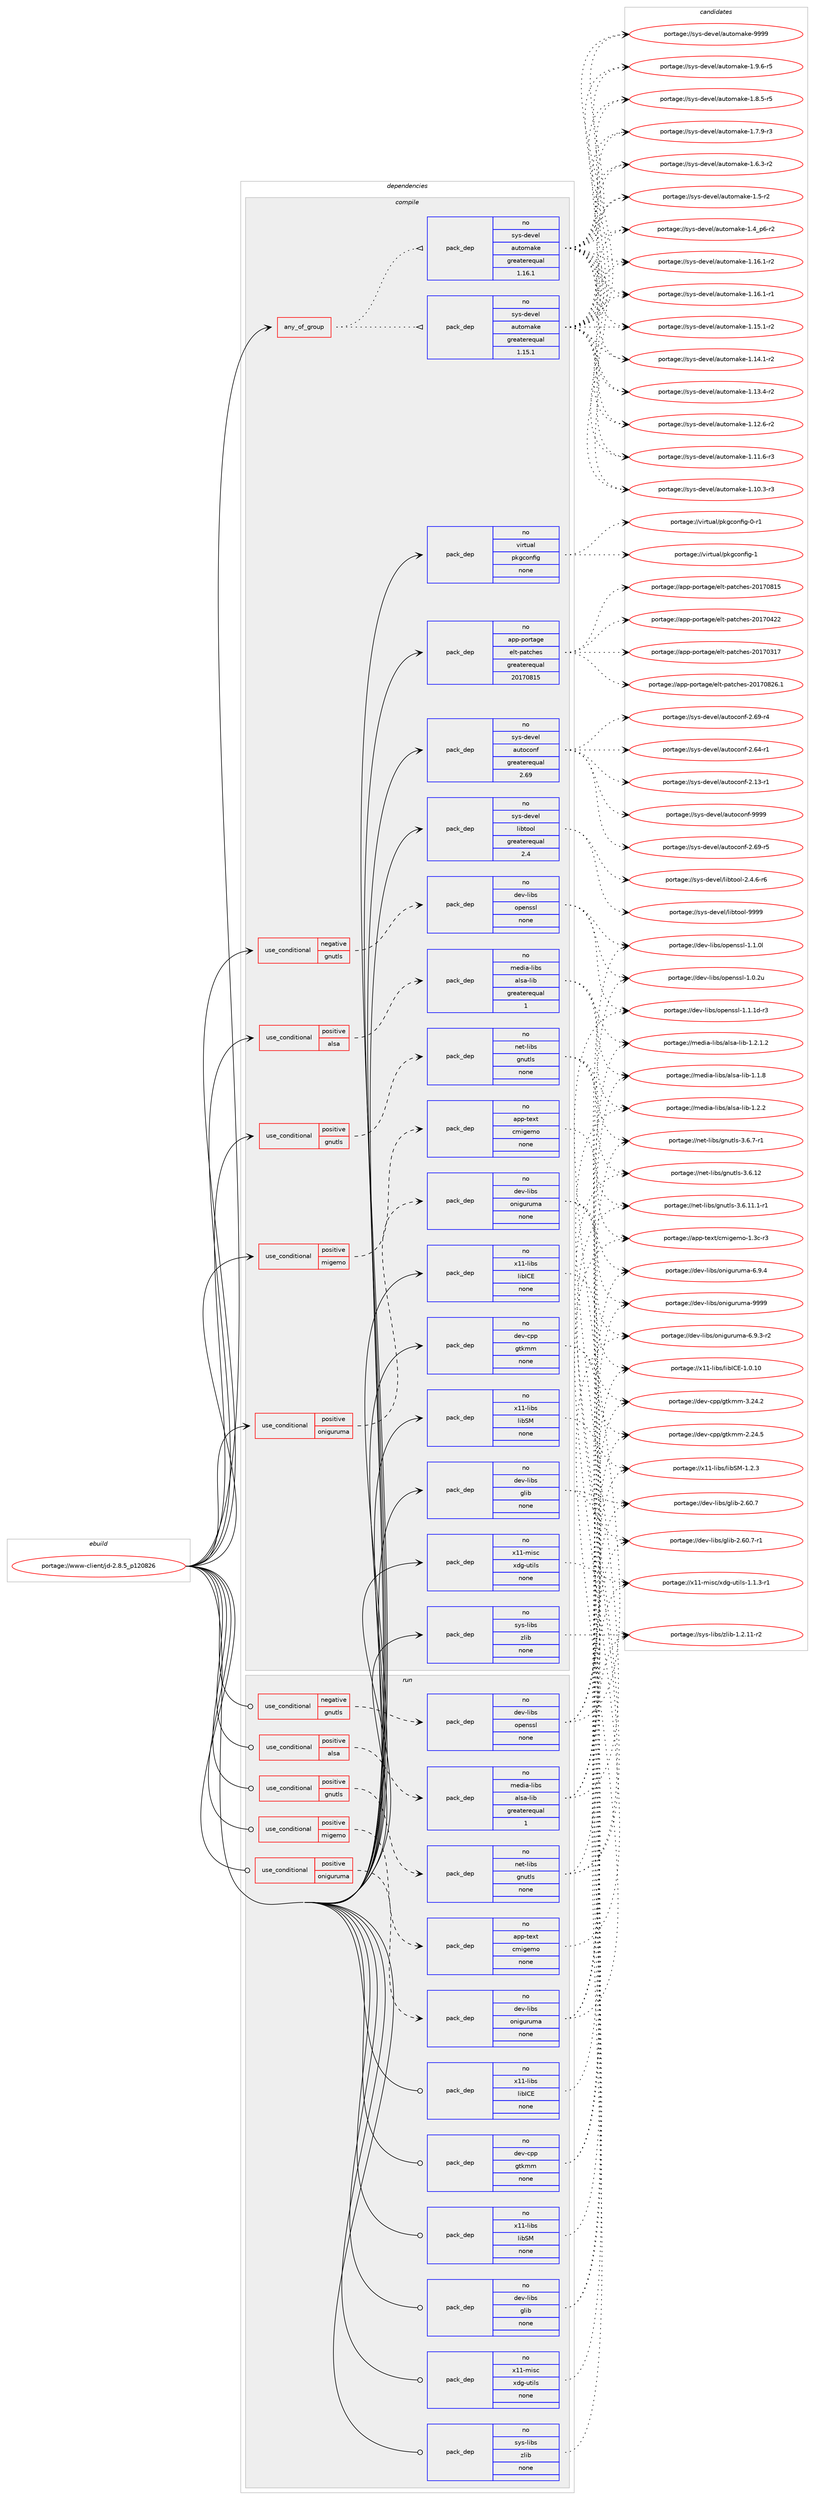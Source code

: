 digraph prolog {

# *************
# Graph options
# *************

newrank=true;
concentrate=true;
compound=true;
graph [rankdir=LR,fontname=Helvetica,fontsize=10,ranksep=1.5];#, ranksep=2.5, nodesep=0.2];
edge  [arrowhead=vee];
node  [fontname=Helvetica,fontsize=10];

# **********
# The ebuild
# **********

subgraph cluster_leftcol {
color=gray;
rank=same;
label=<<i>ebuild</i>>;
id [label="portage://www-client/jd-2.8.5_p120826", color=red, width=4, href="../www-client/jd-2.8.5_p120826.svg"];
}

# ****************
# The dependencies
# ****************

subgraph cluster_midcol {
color=gray;
label=<<i>dependencies</i>>;
subgraph cluster_compile {
fillcolor="#eeeeee";
style=filled;
label=<<i>compile</i>>;
subgraph any488 {
dependency27422 [label=<<TABLE BORDER="0" CELLBORDER="1" CELLSPACING="0" CELLPADDING="4"><TR><TD CELLPADDING="10">any_of_group</TD></TR></TABLE>>, shape=none, color=red];subgraph pack22220 {
dependency27423 [label=<<TABLE BORDER="0" CELLBORDER="1" CELLSPACING="0" CELLPADDING="4" WIDTH="220"><TR><TD ROWSPAN="6" CELLPADDING="30">pack_dep</TD></TR><TR><TD WIDTH="110">no</TD></TR><TR><TD>sys-devel</TD></TR><TR><TD>automake</TD></TR><TR><TD>greaterequal</TD></TR><TR><TD>1.16.1</TD></TR></TABLE>>, shape=none, color=blue];
}
dependency27422:e -> dependency27423:w [weight=20,style="dotted",arrowhead="oinv"];
subgraph pack22221 {
dependency27424 [label=<<TABLE BORDER="0" CELLBORDER="1" CELLSPACING="0" CELLPADDING="4" WIDTH="220"><TR><TD ROWSPAN="6" CELLPADDING="30">pack_dep</TD></TR><TR><TD WIDTH="110">no</TD></TR><TR><TD>sys-devel</TD></TR><TR><TD>automake</TD></TR><TR><TD>greaterequal</TD></TR><TR><TD>1.15.1</TD></TR></TABLE>>, shape=none, color=blue];
}
dependency27422:e -> dependency27424:w [weight=20,style="dotted",arrowhead="oinv"];
}
id:e -> dependency27422:w [weight=20,style="solid",arrowhead="vee"];
subgraph cond4699 {
dependency27425 [label=<<TABLE BORDER="0" CELLBORDER="1" CELLSPACING="0" CELLPADDING="4"><TR><TD ROWSPAN="3" CELLPADDING="10">use_conditional</TD></TR><TR><TD>negative</TD></TR><TR><TD>gnutls</TD></TR></TABLE>>, shape=none, color=red];
subgraph pack22222 {
dependency27426 [label=<<TABLE BORDER="0" CELLBORDER="1" CELLSPACING="0" CELLPADDING="4" WIDTH="220"><TR><TD ROWSPAN="6" CELLPADDING="30">pack_dep</TD></TR><TR><TD WIDTH="110">no</TD></TR><TR><TD>dev-libs</TD></TR><TR><TD>openssl</TD></TR><TR><TD>none</TD></TR><TR><TD></TD></TR></TABLE>>, shape=none, color=blue];
}
dependency27425:e -> dependency27426:w [weight=20,style="dashed",arrowhead="vee"];
}
id:e -> dependency27425:w [weight=20,style="solid",arrowhead="vee"];
subgraph cond4700 {
dependency27427 [label=<<TABLE BORDER="0" CELLBORDER="1" CELLSPACING="0" CELLPADDING="4"><TR><TD ROWSPAN="3" CELLPADDING="10">use_conditional</TD></TR><TR><TD>positive</TD></TR><TR><TD>alsa</TD></TR></TABLE>>, shape=none, color=red];
subgraph pack22223 {
dependency27428 [label=<<TABLE BORDER="0" CELLBORDER="1" CELLSPACING="0" CELLPADDING="4" WIDTH="220"><TR><TD ROWSPAN="6" CELLPADDING="30">pack_dep</TD></TR><TR><TD WIDTH="110">no</TD></TR><TR><TD>media-libs</TD></TR><TR><TD>alsa-lib</TD></TR><TR><TD>greaterequal</TD></TR><TR><TD>1</TD></TR></TABLE>>, shape=none, color=blue];
}
dependency27427:e -> dependency27428:w [weight=20,style="dashed",arrowhead="vee"];
}
id:e -> dependency27427:w [weight=20,style="solid",arrowhead="vee"];
subgraph cond4701 {
dependency27429 [label=<<TABLE BORDER="0" CELLBORDER="1" CELLSPACING="0" CELLPADDING="4"><TR><TD ROWSPAN="3" CELLPADDING="10">use_conditional</TD></TR><TR><TD>positive</TD></TR><TR><TD>gnutls</TD></TR></TABLE>>, shape=none, color=red];
subgraph pack22224 {
dependency27430 [label=<<TABLE BORDER="0" CELLBORDER="1" CELLSPACING="0" CELLPADDING="4" WIDTH="220"><TR><TD ROWSPAN="6" CELLPADDING="30">pack_dep</TD></TR><TR><TD WIDTH="110">no</TD></TR><TR><TD>net-libs</TD></TR><TR><TD>gnutls</TD></TR><TR><TD>none</TD></TR><TR><TD></TD></TR></TABLE>>, shape=none, color=blue];
}
dependency27429:e -> dependency27430:w [weight=20,style="dashed",arrowhead="vee"];
}
id:e -> dependency27429:w [weight=20,style="solid",arrowhead="vee"];
subgraph cond4702 {
dependency27431 [label=<<TABLE BORDER="0" CELLBORDER="1" CELLSPACING="0" CELLPADDING="4"><TR><TD ROWSPAN="3" CELLPADDING="10">use_conditional</TD></TR><TR><TD>positive</TD></TR><TR><TD>migemo</TD></TR></TABLE>>, shape=none, color=red];
subgraph pack22225 {
dependency27432 [label=<<TABLE BORDER="0" CELLBORDER="1" CELLSPACING="0" CELLPADDING="4" WIDTH="220"><TR><TD ROWSPAN="6" CELLPADDING="30">pack_dep</TD></TR><TR><TD WIDTH="110">no</TD></TR><TR><TD>app-text</TD></TR><TR><TD>cmigemo</TD></TR><TR><TD>none</TD></TR><TR><TD></TD></TR></TABLE>>, shape=none, color=blue];
}
dependency27431:e -> dependency27432:w [weight=20,style="dashed",arrowhead="vee"];
}
id:e -> dependency27431:w [weight=20,style="solid",arrowhead="vee"];
subgraph cond4703 {
dependency27433 [label=<<TABLE BORDER="0" CELLBORDER="1" CELLSPACING="0" CELLPADDING="4"><TR><TD ROWSPAN="3" CELLPADDING="10">use_conditional</TD></TR><TR><TD>positive</TD></TR><TR><TD>oniguruma</TD></TR></TABLE>>, shape=none, color=red];
subgraph pack22226 {
dependency27434 [label=<<TABLE BORDER="0" CELLBORDER="1" CELLSPACING="0" CELLPADDING="4" WIDTH="220"><TR><TD ROWSPAN="6" CELLPADDING="30">pack_dep</TD></TR><TR><TD WIDTH="110">no</TD></TR><TR><TD>dev-libs</TD></TR><TR><TD>oniguruma</TD></TR><TR><TD>none</TD></TR><TR><TD></TD></TR></TABLE>>, shape=none, color=blue];
}
dependency27433:e -> dependency27434:w [weight=20,style="dashed",arrowhead="vee"];
}
id:e -> dependency27433:w [weight=20,style="solid",arrowhead="vee"];
subgraph pack22227 {
dependency27435 [label=<<TABLE BORDER="0" CELLBORDER="1" CELLSPACING="0" CELLPADDING="4" WIDTH="220"><TR><TD ROWSPAN="6" CELLPADDING="30">pack_dep</TD></TR><TR><TD WIDTH="110">no</TD></TR><TR><TD>app-portage</TD></TR><TR><TD>elt-patches</TD></TR><TR><TD>greaterequal</TD></TR><TR><TD>20170815</TD></TR></TABLE>>, shape=none, color=blue];
}
id:e -> dependency27435:w [weight=20,style="solid",arrowhead="vee"];
subgraph pack22228 {
dependency27436 [label=<<TABLE BORDER="0" CELLBORDER="1" CELLSPACING="0" CELLPADDING="4" WIDTH="220"><TR><TD ROWSPAN="6" CELLPADDING="30">pack_dep</TD></TR><TR><TD WIDTH="110">no</TD></TR><TR><TD>dev-cpp</TD></TR><TR><TD>gtkmm</TD></TR><TR><TD>none</TD></TR><TR><TD></TD></TR></TABLE>>, shape=none, color=blue];
}
id:e -> dependency27436:w [weight=20,style="solid",arrowhead="vee"];
subgraph pack22229 {
dependency27437 [label=<<TABLE BORDER="0" CELLBORDER="1" CELLSPACING="0" CELLPADDING="4" WIDTH="220"><TR><TD ROWSPAN="6" CELLPADDING="30">pack_dep</TD></TR><TR><TD WIDTH="110">no</TD></TR><TR><TD>dev-libs</TD></TR><TR><TD>glib</TD></TR><TR><TD>none</TD></TR><TR><TD></TD></TR></TABLE>>, shape=none, color=blue];
}
id:e -> dependency27437:w [weight=20,style="solid",arrowhead="vee"];
subgraph pack22230 {
dependency27438 [label=<<TABLE BORDER="0" CELLBORDER="1" CELLSPACING="0" CELLPADDING="4" WIDTH="220"><TR><TD ROWSPAN="6" CELLPADDING="30">pack_dep</TD></TR><TR><TD WIDTH="110">no</TD></TR><TR><TD>sys-devel</TD></TR><TR><TD>autoconf</TD></TR><TR><TD>greaterequal</TD></TR><TR><TD>2.69</TD></TR></TABLE>>, shape=none, color=blue];
}
id:e -> dependency27438:w [weight=20,style="solid",arrowhead="vee"];
subgraph pack22231 {
dependency27439 [label=<<TABLE BORDER="0" CELLBORDER="1" CELLSPACING="0" CELLPADDING="4" WIDTH="220"><TR><TD ROWSPAN="6" CELLPADDING="30">pack_dep</TD></TR><TR><TD WIDTH="110">no</TD></TR><TR><TD>sys-devel</TD></TR><TR><TD>libtool</TD></TR><TR><TD>greaterequal</TD></TR><TR><TD>2.4</TD></TR></TABLE>>, shape=none, color=blue];
}
id:e -> dependency27439:w [weight=20,style="solid",arrowhead="vee"];
subgraph pack22232 {
dependency27440 [label=<<TABLE BORDER="0" CELLBORDER="1" CELLSPACING="0" CELLPADDING="4" WIDTH="220"><TR><TD ROWSPAN="6" CELLPADDING="30">pack_dep</TD></TR><TR><TD WIDTH="110">no</TD></TR><TR><TD>sys-libs</TD></TR><TR><TD>zlib</TD></TR><TR><TD>none</TD></TR><TR><TD></TD></TR></TABLE>>, shape=none, color=blue];
}
id:e -> dependency27440:w [weight=20,style="solid",arrowhead="vee"];
subgraph pack22233 {
dependency27441 [label=<<TABLE BORDER="0" CELLBORDER="1" CELLSPACING="0" CELLPADDING="4" WIDTH="220"><TR><TD ROWSPAN="6" CELLPADDING="30">pack_dep</TD></TR><TR><TD WIDTH="110">no</TD></TR><TR><TD>virtual</TD></TR><TR><TD>pkgconfig</TD></TR><TR><TD>none</TD></TR><TR><TD></TD></TR></TABLE>>, shape=none, color=blue];
}
id:e -> dependency27441:w [weight=20,style="solid",arrowhead="vee"];
subgraph pack22234 {
dependency27442 [label=<<TABLE BORDER="0" CELLBORDER="1" CELLSPACING="0" CELLPADDING="4" WIDTH="220"><TR><TD ROWSPAN="6" CELLPADDING="30">pack_dep</TD></TR><TR><TD WIDTH="110">no</TD></TR><TR><TD>x11-libs</TD></TR><TR><TD>libICE</TD></TR><TR><TD>none</TD></TR><TR><TD></TD></TR></TABLE>>, shape=none, color=blue];
}
id:e -> dependency27442:w [weight=20,style="solid",arrowhead="vee"];
subgraph pack22235 {
dependency27443 [label=<<TABLE BORDER="0" CELLBORDER="1" CELLSPACING="0" CELLPADDING="4" WIDTH="220"><TR><TD ROWSPAN="6" CELLPADDING="30">pack_dep</TD></TR><TR><TD WIDTH="110">no</TD></TR><TR><TD>x11-libs</TD></TR><TR><TD>libSM</TD></TR><TR><TD>none</TD></TR><TR><TD></TD></TR></TABLE>>, shape=none, color=blue];
}
id:e -> dependency27443:w [weight=20,style="solid",arrowhead="vee"];
subgraph pack22236 {
dependency27444 [label=<<TABLE BORDER="0" CELLBORDER="1" CELLSPACING="0" CELLPADDING="4" WIDTH="220"><TR><TD ROWSPAN="6" CELLPADDING="30">pack_dep</TD></TR><TR><TD WIDTH="110">no</TD></TR><TR><TD>x11-misc</TD></TR><TR><TD>xdg-utils</TD></TR><TR><TD>none</TD></TR><TR><TD></TD></TR></TABLE>>, shape=none, color=blue];
}
id:e -> dependency27444:w [weight=20,style="solid",arrowhead="vee"];
}
subgraph cluster_compileandrun {
fillcolor="#eeeeee";
style=filled;
label=<<i>compile and run</i>>;
}
subgraph cluster_run {
fillcolor="#eeeeee";
style=filled;
label=<<i>run</i>>;
subgraph cond4704 {
dependency27445 [label=<<TABLE BORDER="0" CELLBORDER="1" CELLSPACING="0" CELLPADDING="4"><TR><TD ROWSPAN="3" CELLPADDING="10">use_conditional</TD></TR><TR><TD>negative</TD></TR><TR><TD>gnutls</TD></TR></TABLE>>, shape=none, color=red];
subgraph pack22237 {
dependency27446 [label=<<TABLE BORDER="0" CELLBORDER="1" CELLSPACING="0" CELLPADDING="4" WIDTH="220"><TR><TD ROWSPAN="6" CELLPADDING="30">pack_dep</TD></TR><TR><TD WIDTH="110">no</TD></TR><TR><TD>dev-libs</TD></TR><TR><TD>openssl</TD></TR><TR><TD>none</TD></TR><TR><TD></TD></TR></TABLE>>, shape=none, color=blue];
}
dependency27445:e -> dependency27446:w [weight=20,style="dashed",arrowhead="vee"];
}
id:e -> dependency27445:w [weight=20,style="solid",arrowhead="odot"];
subgraph cond4705 {
dependency27447 [label=<<TABLE BORDER="0" CELLBORDER="1" CELLSPACING="0" CELLPADDING="4"><TR><TD ROWSPAN="3" CELLPADDING="10">use_conditional</TD></TR><TR><TD>positive</TD></TR><TR><TD>alsa</TD></TR></TABLE>>, shape=none, color=red];
subgraph pack22238 {
dependency27448 [label=<<TABLE BORDER="0" CELLBORDER="1" CELLSPACING="0" CELLPADDING="4" WIDTH="220"><TR><TD ROWSPAN="6" CELLPADDING="30">pack_dep</TD></TR><TR><TD WIDTH="110">no</TD></TR><TR><TD>media-libs</TD></TR><TR><TD>alsa-lib</TD></TR><TR><TD>greaterequal</TD></TR><TR><TD>1</TD></TR></TABLE>>, shape=none, color=blue];
}
dependency27447:e -> dependency27448:w [weight=20,style="dashed",arrowhead="vee"];
}
id:e -> dependency27447:w [weight=20,style="solid",arrowhead="odot"];
subgraph cond4706 {
dependency27449 [label=<<TABLE BORDER="0" CELLBORDER="1" CELLSPACING="0" CELLPADDING="4"><TR><TD ROWSPAN="3" CELLPADDING="10">use_conditional</TD></TR><TR><TD>positive</TD></TR><TR><TD>gnutls</TD></TR></TABLE>>, shape=none, color=red];
subgraph pack22239 {
dependency27450 [label=<<TABLE BORDER="0" CELLBORDER="1" CELLSPACING="0" CELLPADDING="4" WIDTH="220"><TR><TD ROWSPAN="6" CELLPADDING="30">pack_dep</TD></TR><TR><TD WIDTH="110">no</TD></TR><TR><TD>net-libs</TD></TR><TR><TD>gnutls</TD></TR><TR><TD>none</TD></TR><TR><TD></TD></TR></TABLE>>, shape=none, color=blue];
}
dependency27449:e -> dependency27450:w [weight=20,style="dashed",arrowhead="vee"];
}
id:e -> dependency27449:w [weight=20,style="solid",arrowhead="odot"];
subgraph cond4707 {
dependency27451 [label=<<TABLE BORDER="0" CELLBORDER="1" CELLSPACING="0" CELLPADDING="4"><TR><TD ROWSPAN="3" CELLPADDING="10">use_conditional</TD></TR><TR><TD>positive</TD></TR><TR><TD>migemo</TD></TR></TABLE>>, shape=none, color=red];
subgraph pack22240 {
dependency27452 [label=<<TABLE BORDER="0" CELLBORDER="1" CELLSPACING="0" CELLPADDING="4" WIDTH="220"><TR><TD ROWSPAN="6" CELLPADDING="30">pack_dep</TD></TR><TR><TD WIDTH="110">no</TD></TR><TR><TD>app-text</TD></TR><TR><TD>cmigemo</TD></TR><TR><TD>none</TD></TR><TR><TD></TD></TR></TABLE>>, shape=none, color=blue];
}
dependency27451:e -> dependency27452:w [weight=20,style="dashed",arrowhead="vee"];
}
id:e -> dependency27451:w [weight=20,style="solid",arrowhead="odot"];
subgraph cond4708 {
dependency27453 [label=<<TABLE BORDER="0" CELLBORDER="1" CELLSPACING="0" CELLPADDING="4"><TR><TD ROWSPAN="3" CELLPADDING="10">use_conditional</TD></TR><TR><TD>positive</TD></TR><TR><TD>oniguruma</TD></TR></TABLE>>, shape=none, color=red];
subgraph pack22241 {
dependency27454 [label=<<TABLE BORDER="0" CELLBORDER="1" CELLSPACING="0" CELLPADDING="4" WIDTH="220"><TR><TD ROWSPAN="6" CELLPADDING="30">pack_dep</TD></TR><TR><TD WIDTH="110">no</TD></TR><TR><TD>dev-libs</TD></TR><TR><TD>oniguruma</TD></TR><TR><TD>none</TD></TR><TR><TD></TD></TR></TABLE>>, shape=none, color=blue];
}
dependency27453:e -> dependency27454:w [weight=20,style="dashed",arrowhead="vee"];
}
id:e -> dependency27453:w [weight=20,style="solid",arrowhead="odot"];
subgraph pack22242 {
dependency27455 [label=<<TABLE BORDER="0" CELLBORDER="1" CELLSPACING="0" CELLPADDING="4" WIDTH="220"><TR><TD ROWSPAN="6" CELLPADDING="30">pack_dep</TD></TR><TR><TD WIDTH="110">no</TD></TR><TR><TD>dev-cpp</TD></TR><TR><TD>gtkmm</TD></TR><TR><TD>none</TD></TR><TR><TD></TD></TR></TABLE>>, shape=none, color=blue];
}
id:e -> dependency27455:w [weight=20,style="solid",arrowhead="odot"];
subgraph pack22243 {
dependency27456 [label=<<TABLE BORDER="0" CELLBORDER="1" CELLSPACING="0" CELLPADDING="4" WIDTH="220"><TR><TD ROWSPAN="6" CELLPADDING="30">pack_dep</TD></TR><TR><TD WIDTH="110">no</TD></TR><TR><TD>dev-libs</TD></TR><TR><TD>glib</TD></TR><TR><TD>none</TD></TR><TR><TD></TD></TR></TABLE>>, shape=none, color=blue];
}
id:e -> dependency27456:w [weight=20,style="solid",arrowhead="odot"];
subgraph pack22244 {
dependency27457 [label=<<TABLE BORDER="0" CELLBORDER="1" CELLSPACING="0" CELLPADDING="4" WIDTH="220"><TR><TD ROWSPAN="6" CELLPADDING="30">pack_dep</TD></TR><TR><TD WIDTH="110">no</TD></TR><TR><TD>sys-libs</TD></TR><TR><TD>zlib</TD></TR><TR><TD>none</TD></TR><TR><TD></TD></TR></TABLE>>, shape=none, color=blue];
}
id:e -> dependency27457:w [weight=20,style="solid",arrowhead="odot"];
subgraph pack22245 {
dependency27458 [label=<<TABLE BORDER="0" CELLBORDER="1" CELLSPACING="0" CELLPADDING="4" WIDTH="220"><TR><TD ROWSPAN="6" CELLPADDING="30">pack_dep</TD></TR><TR><TD WIDTH="110">no</TD></TR><TR><TD>x11-libs</TD></TR><TR><TD>libICE</TD></TR><TR><TD>none</TD></TR><TR><TD></TD></TR></TABLE>>, shape=none, color=blue];
}
id:e -> dependency27458:w [weight=20,style="solid",arrowhead="odot"];
subgraph pack22246 {
dependency27459 [label=<<TABLE BORDER="0" CELLBORDER="1" CELLSPACING="0" CELLPADDING="4" WIDTH="220"><TR><TD ROWSPAN="6" CELLPADDING="30">pack_dep</TD></TR><TR><TD WIDTH="110">no</TD></TR><TR><TD>x11-libs</TD></TR><TR><TD>libSM</TD></TR><TR><TD>none</TD></TR><TR><TD></TD></TR></TABLE>>, shape=none, color=blue];
}
id:e -> dependency27459:w [weight=20,style="solid",arrowhead="odot"];
subgraph pack22247 {
dependency27460 [label=<<TABLE BORDER="0" CELLBORDER="1" CELLSPACING="0" CELLPADDING="4" WIDTH="220"><TR><TD ROWSPAN="6" CELLPADDING="30">pack_dep</TD></TR><TR><TD WIDTH="110">no</TD></TR><TR><TD>x11-misc</TD></TR><TR><TD>xdg-utils</TD></TR><TR><TD>none</TD></TR><TR><TD></TD></TR></TABLE>>, shape=none, color=blue];
}
id:e -> dependency27460:w [weight=20,style="solid",arrowhead="odot"];
}
}

# **************
# The candidates
# **************

subgraph cluster_choices {
rank=same;
color=gray;
label=<<i>candidates</i>>;

subgraph choice22220 {
color=black;
nodesep=1;
choice115121115451001011181011084797117116111109971071014557575757 [label="portage://sys-devel/automake-9999", color=red, width=4,href="../sys-devel/automake-9999.svg"];
choice115121115451001011181011084797117116111109971071014549465746544511453 [label="portage://sys-devel/automake-1.9.6-r5", color=red, width=4,href="../sys-devel/automake-1.9.6-r5.svg"];
choice115121115451001011181011084797117116111109971071014549465646534511453 [label="portage://sys-devel/automake-1.8.5-r5", color=red, width=4,href="../sys-devel/automake-1.8.5-r5.svg"];
choice115121115451001011181011084797117116111109971071014549465546574511451 [label="portage://sys-devel/automake-1.7.9-r3", color=red, width=4,href="../sys-devel/automake-1.7.9-r3.svg"];
choice115121115451001011181011084797117116111109971071014549465446514511450 [label="portage://sys-devel/automake-1.6.3-r2", color=red, width=4,href="../sys-devel/automake-1.6.3-r2.svg"];
choice11512111545100101118101108479711711611110997107101454946534511450 [label="portage://sys-devel/automake-1.5-r2", color=red, width=4,href="../sys-devel/automake-1.5-r2.svg"];
choice115121115451001011181011084797117116111109971071014549465295112544511450 [label="portage://sys-devel/automake-1.4_p6-r2", color=red, width=4,href="../sys-devel/automake-1.4_p6-r2.svg"];
choice11512111545100101118101108479711711611110997107101454946495446494511450 [label="portage://sys-devel/automake-1.16.1-r2", color=red, width=4,href="../sys-devel/automake-1.16.1-r2.svg"];
choice11512111545100101118101108479711711611110997107101454946495446494511449 [label="portage://sys-devel/automake-1.16.1-r1", color=red, width=4,href="../sys-devel/automake-1.16.1-r1.svg"];
choice11512111545100101118101108479711711611110997107101454946495346494511450 [label="portage://sys-devel/automake-1.15.1-r2", color=red, width=4,href="../sys-devel/automake-1.15.1-r2.svg"];
choice11512111545100101118101108479711711611110997107101454946495246494511450 [label="portage://sys-devel/automake-1.14.1-r2", color=red, width=4,href="../sys-devel/automake-1.14.1-r2.svg"];
choice11512111545100101118101108479711711611110997107101454946495146524511450 [label="portage://sys-devel/automake-1.13.4-r2", color=red, width=4,href="../sys-devel/automake-1.13.4-r2.svg"];
choice11512111545100101118101108479711711611110997107101454946495046544511450 [label="portage://sys-devel/automake-1.12.6-r2", color=red, width=4,href="../sys-devel/automake-1.12.6-r2.svg"];
choice11512111545100101118101108479711711611110997107101454946494946544511451 [label="portage://sys-devel/automake-1.11.6-r3", color=red, width=4,href="../sys-devel/automake-1.11.6-r3.svg"];
choice11512111545100101118101108479711711611110997107101454946494846514511451 [label="portage://sys-devel/automake-1.10.3-r3", color=red, width=4,href="../sys-devel/automake-1.10.3-r3.svg"];
dependency27423:e -> choice115121115451001011181011084797117116111109971071014557575757:w [style=dotted,weight="100"];
dependency27423:e -> choice115121115451001011181011084797117116111109971071014549465746544511453:w [style=dotted,weight="100"];
dependency27423:e -> choice115121115451001011181011084797117116111109971071014549465646534511453:w [style=dotted,weight="100"];
dependency27423:e -> choice115121115451001011181011084797117116111109971071014549465546574511451:w [style=dotted,weight="100"];
dependency27423:e -> choice115121115451001011181011084797117116111109971071014549465446514511450:w [style=dotted,weight="100"];
dependency27423:e -> choice11512111545100101118101108479711711611110997107101454946534511450:w [style=dotted,weight="100"];
dependency27423:e -> choice115121115451001011181011084797117116111109971071014549465295112544511450:w [style=dotted,weight="100"];
dependency27423:e -> choice11512111545100101118101108479711711611110997107101454946495446494511450:w [style=dotted,weight="100"];
dependency27423:e -> choice11512111545100101118101108479711711611110997107101454946495446494511449:w [style=dotted,weight="100"];
dependency27423:e -> choice11512111545100101118101108479711711611110997107101454946495346494511450:w [style=dotted,weight="100"];
dependency27423:e -> choice11512111545100101118101108479711711611110997107101454946495246494511450:w [style=dotted,weight="100"];
dependency27423:e -> choice11512111545100101118101108479711711611110997107101454946495146524511450:w [style=dotted,weight="100"];
dependency27423:e -> choice11512111545100101118101108479711711611110997107101454946495046544511450:w [style=dotted,weight="100"];
dependency27423:e -> choice11512111545100101118101108479711711611110997107101454946494946544511451:w [style=dotted,weight="100"];
dependency27423:e -> choice11512111545100101118101108479711711611110997107101454946494846514511451:w [style=dotted,weight="100"];
}
subgraph choice22221 {
color=black;
nodesep=1;
choice115121115451001011181011084797117116111109971071014557575757 [label="portage://sys-devel/automake-9999", color=red, width=4,href="../sys-devel/automake-9999.svg"];
choice115121115451001011181011084797117116111109971071014549465746544511453 [label="portage://sys-devel/automake-1.9.6-r5", color=red, width=4,href="../sys-devel/automake-1.9.6-r5.svg"];
choice115121115451001011181011084797117116111109971071014549465646534511453 [label="portage://sys-devel/automake-1.8.5-r5", color=red, width=4,href="../sys-devel/automake-1.8.5-r5.svg"];
choice115121115451001011181011084797117116111109971071014549465546574511451 [label="portage://sys-devel/automake-1.7.9-r3", color=red, width=4,href="../sys-devel/automake-1.7.9-r3.svg"];
choice115121115451001011181011084797117116111109971071014549465446514511450 [label="portage://sys-devel/automake-1.6.3-r2", color=red, width=4,href="../sys-devel/automake-1.6.3-r2.svg"];
choice11512111545100101118101108479711711611110997107101454946534511450 [label="portage://sys-devel/automake-1.5-r2", color=red, width=4,href="../sys-devel/automake-1.5-r2.svg"];
choice115121115451001011181011084797117116111109971071014549465295112544511450 [label="portage://sys-devel/automake-1.4_p6-r2", color=red, width=4,href="../sys-devel/automake-1.4_p6-r2.svg"];
choice11512111545100101118101108479711711611110997107101454946495446494511450 [label="portage://sys-devel/automake-1.16.1-r2", color=red, width=4,href="../sys-devel/automake-1.16.1-r2.svg"];
choice11512111545100101118101108479711711611110997107101454946495446494511449 [label="portage://sys-devel/automake-1.16.1-r1", color=red, width=4,href="../sys-devel/automake-1.16.1-r1.svg"];
choice11512111545100101118101108479711711611110997107101454946495346494511450 [label="portage://sys-devel/automake-1.15.1-r2", color=red, width=4,href="../sys-devel/automake-1.15.1-r2.svg"];
choice11512111545100101118101108479711711611110997107101454946495246494511450 [label="portage://sys-devel/automake-1.14.1-r2", color=red, width=4,href="../sys-devel/automake-1.14.1-r2.svg"];
choice11512111545100101118101108479711711611110997107101454946495146524511450 [label="portage://sys-devel/automake-1.13.4-r2", color=red, width=4,href="../sys-devel/automake-1.13.4-r2.svg"];
choice11512111545100101118101108479711711611110997107101454946495046544511450 [label="portage://sys-devel/automake-1.12.6-r2", color=red, width=4,href="../sys-devel/automake-1.12.6-r2.svg"];
choice11512111545100101118101108479711711611110997107101454946494946544511451 [label="portage://sys-devel/automake-1.11.6-r3", color=red, width=4,href="../sys-devel/automake-1.11.6-r3.svg"];
choice11512111545100101118101108479711711611110997107101454946494846514511451 [label="portage://sys-devel/automake-1.10.3-r3", color=red, width=4,href="../sys-devel/automake-1.10.3-r3.svg"];
dependency27424:e -> choice115121115451001011181011084797117116111109971071014557575757:w [style=dotted,weight="100"];
dependency27424:e -> choice115121115451001011181011084797117116111109971071014549465746544511453:w [style=dotted,weight="100"];
dependency27424:e -> choice115121115451001011181011084797117116111109971071014549465646534511453:w [style=dotted,weight="100"];
dependency27424:e -> choice115121115451001011181011084797117116111109971071014549465546574511451:w [style=dotted,weight="100"];
dependency27424:e -> choice115121115451001011181011084797117116111109971071014549465446514511450:w [style=dotted,weight="100"];
dependency27424:e -> choice11512111545100101118101108479711711611110997107101454946534511450:w [style=dotted,weight="100"];
dependency27424:e -> choice115121115451001011181011084797117116111109971071014549465295112544511450:w [style=dotted,weight="100"];
dependency27424:e -> choice11512111545100101118101108479711711611110997107101454946495446494511450:w [style=dotted,weight="100"];
dependency27424:e -> choice11512111545100101118101108479711711611110997107101454946495446494511449:w [style=dotted,weight="100"];
dependency27424:e -> choice11512111545100101118101108479711711611110997107101454946495346494511450:w [style=dotted,weight="100"];
dependency27424:e -> choice11512111545100101118101108479711711611110997107101454946495246494511450:w [style=dotted,weight="100"];
dependency27424:e -> choice11512111545100101118101108479711711611110997107101454946495146524511450:w [style=dotted,weight="100"];
dependency27424:e -> choice11512111545100101118101108479711711611110997107101454946495046544511450:w [style=dotted,weight="100"];
dependency27424:e -> choice11512111545100101118101108479711711611110997107101454946494946544511451:w [style=dotted,weight="100"];
dependency27424:e -> choice11512111545100101118101108479711711611110997107101454946494846514511451:w [style=dotted,weight="100"];
}
subgraph choice22222 {
color=black;
nodesep=1;
choice1001011184510810598115471111121011101151151084549464946491004511451 [label="portage://dev-libs/openssl-1.1.1d-r3", color=red, width=4,href="../dev-libs/openssl-1.1.1d-r3.svg"];
choice100101118451081059811547111112101110115115108454946494648108 [label="portage://dev-libs/openssl-1.1.0l", color=red, width=4,href="../dev-libs/openssl-1.1.0l.svg"];
choice100101118451081059811547111112101110115115108454946484650117 [label="portage://dev-libs/openssl-1.0.2u", color=red, width=4,href="../dev-libs/openssl-1.0.2u.svg"];
dependency27426:e -> choice1001011184510810598115471111121011101151151084549464946491004511451:w [style=dotted,weight="100"];
dependency27426:e -> choice100101118451081059811547111112101110115115108454946494648108:w [style=dotted,weight="100"];
dependency27426:e -> choice100101118451081059811547111112101110115115108454946484650117:w [style=dotted,weight="100"];
}
subgraph choice22223 {
color=black;
nodesep=1;
choice1091011001059745108105981154797108115974510810598454946504650 [label="portage://media-libs/alsa-lib-1.2.2", color=red, width=4,href="../media-libs/alsa-lib-1.2.2.svg"];
choice10910110010597451081059811547971081159745108105984549465046494650 [label="portage://media-libs/alsa-lib-1.2.1.2", color=red, width=4,href="../media-libs/alsa-lib-1.2.1.2.svg"];
choice1091011001059745108105981154797108115974510810598454946494656 [label="portage://media-libs/alsa-lib-1.1.8", color=red, width=4,href="../media-libs/alsa-lib-1.1.8.svg"];
dependency27428:e -> choice1091011001059745108105981154797108115974510810598454946504650:w [style=dotted,weight="100"];
dependency27428:e -> choice10910110010597451081059811547971081159745108105984549465046494650:w [style=dotted,weight="100"];
dependency27428:e -> choice1091011001059745108105981154797108115974510810598454946494656:w [style=dotted,weight="100"];
}
subgraph choice22224 {
color=black;
nodesep=1;
choice1101011164510810598115471031101171161081154551465446554511449 [label="portage://net-libs/gnutls-3.6.7-r1", color=red, width=4,href="../net-libs/gnutls-3.6.7-r1.svg"];
choice11010111645108105981154710311011711610811545514654464950 [label="portage://net-libs/gnutls-3.6.12", color=red, width=4,href="../net-libs/gnutls-3.6.12.svg"];
choice1101011164510810598115471031101171161081154551465446494946494511449 [label="portage://net-libs/gnutls-3.6.11.1-r1", color=red, width=4,href="../net-libs/gnutls-3.6.11.1-r1.svg"];
dependency27430:e -> choice1101011164510810598115471031101171161081154551465446554511449:w [style=dotted,weight="100"];
dependency27430:e -> choice11010111645108105981154710311011711610811545514654464950:w [style=dotted,weight="100"];
dependency27430:e -> choice1101011164510810598115471031101171161081154551465446494946494511449:w [style=dotted,weight="100"];
}
subgraph choice22225 {
color=black;
nodesep=1;
choice9711211245116101120116479910910510310110911145494651994511451 [label="portage://app-text/cmigemo-1.3c-r3", color=red, width=4,href="../app-text/cmigemo-1.3c-r3.svg"];
dependency27432:e -> choice9711211245116101120116479910910510310110911145494651994511451:w [style=dotted,weight="100"];
}
subgraph choice22226 {
color=black;
nodesep=1;
choice100101118451081059811547111110105103117114117109974557575757 [label="portage://dev-libs/oniguruma-9999", color=red, width=4,href="../dev-libs/oniguruma-9999.svg"];
choice10010111845108105981154711111010510311711411710997455446574652 [label="portage://dev-libs/oniguruma-6.9.4", color=red, width=4,href="../dev-libs/oniguruma-6.9.4.svg"];
choice100101118451081059811547111110105103117114117109974554465746514511450 [label="portage://dev-libs/oniguruma-6.9.3-r2", color=red, width=4,href="../dev-libs/oniguruma-6.9.3-r2.svg"];
dependency27434:e -> choice100101118451081059811547111110105103117114117109974557575757:w [style=dotted,weight="100"];
dependency27434:e -> choice10010111845108105981154711111010510311711411710997455446574652:w [style=dotted,weight="100"];
dependency27434:e -> choice100101118451081059811547111110105103117114117109974554465746514511450:w [style=dotted,weight="100"];
}
subgraph choice22227 {
color=black;
nodesep=1;
choice971121124511211111411697103101471011081164511297116991041011154550484955485650544649 [label="portage://app-portage/elt-patches-20170826.1", color=red, width=4,href="../app-portage/elt-patches-20170826.1.svg"];
choice97112112451121111141169710310147101108116451129711699104101115455048495548564953 [label="portage://app-portage/elt-patches-20170815", color=red, width=4,href="../app-portage/elt-patches-20170815.svg"];
choice97112112451121111141169710310147101108116451129711699104101115455048495548525050 [label="portage://app-portage/elt-patches-20170422", color=red, width=4,href="../app-portage/elt-patches-20170422.svg"];
choice97112112451121111141169710310147101108116451129711699104101115455048495548514955 [label="portage://app-portage/elt-patches-20170317", color=red, width=4,href="../app-portage/elt-patches-20170317.svg"];
dependency27435:e -> choice971121124511211111411697103101471011081164511297116991041011154550484955485650544649:w [style=dotted,weight="100"];
dependency27435:e -> choice97112112451121111141169710310147101108116451129711699104101115455048495548564953:w [style=dotted,weight="100"];
dependency27435:e -> choice97112112451121111141169710310147101108116451129711699104101115455048495548525050:w [style=dotted,weight="100"];
dependency27435:e -> choice97112112451121111141169710310147101108116451129711699104101115455048495548514955:w [style=dotted,weight="100"];
}
subgraph choice22228 {
color=black;
nodesep=1;
choice10010111845991121124710311610710910945514650524650 [label="portage://dev-cpp/gtkmm-3.24.2", color=red, width=4,href="../dev-cpp/gtkmm-3.24.2.svg"];
choice10010111845991121124710311610710910945504650524653 [label="portage://dev-cpp/gtkmm-2.24.5", color=red, width=4,href="../dev-cpp/gtkmm-2.24.5.svg"];
dependency27436:e -> choice10010111845991121124710311610710910945514650524650:w [style=dotted,weight="100"];
dependency27436:e -> choice10010111845991121124710311610710910945504650524653:w [style=dotted,weight="100"];
}
subgraph choice22229 {
color=black;
nodesep=1;
choice10010111845108105981154710310810598455046544846554511449 [label="portage://dev-libs/glib-2.60.7-r1", color=red, width=4,href="../dev-libs/glib-2.60.7-r1.svg"];
choice1001011184510810598115471031081059845504654484655 [label="portage://dev-libs/glib-2.60.7", color=red, width=4,href="../dev-libs/glib-2.60.7.svg"];
dependency27437:e -> choice10010111845108105981154710310810598455046544846554511449:w [style=dotted,weight="100"];
dependency27437:e -> choice1001011184510810598115471031081059845504654484655:w [style=dotted,weight="100"];
}
subgraph choice22230 {
color=black;
nodesep=1;
choice115121115451001011181011084797117116111991111101024557575757 [label="portage://sys-devel/autoconf-9999", color=red, width=4,href="../sys-devel/autoconf-9999.svg"];
choice1151211154510010111810110847971171161119911111010245504654574511453 [label="portage://sys-devel/autoconf-2.69-r5", color=red, width=4,href="../sys-devel/autoconf-2.69-r5.svg"];
choice1151211154510010111810110847971171161119911111010245504654574511452 [label="portage://sys-devel/autoconf-2.69-r4", color=red, width=4,href="../sys-devel/autoconf-2.69-r4.svg"];
choice1151211154510010111810110847971171161119911111010245504654524511449 [label="portage://sys-devel/autoconf-2.64-r1", color=red, width=4,href="../sys-devel/autoconf-2.64-r1.svg"];
choice1151211154510010111810110847971171161119911111010245504649514511449 [label="portage://sys-devel/autoconf-2.13-r1", color=red, width=4,href="../sys-devel/autoconf-2.13-r1.svg"];
dependency27438:e -> choice115121115451001011181011084797117116111991111101024557575757:w [style=dotted,weight="100"];
dependency27438:e -> choice1151211154510010111810110847971171161119911111010245504654574511453:w [style=dotted,weight="100"];
dependency27438:e -> choice1151211154510010111810110847971171161119911111010245504654574511452:w [style=dotted,weight="100"];
dependency27438:e -> choice1151211154510010111810110847971171161119911111010245504654524511449:w [style=dotted,weight="100"];
dependency27438:e -> choice1151211154510010111810110847971171161119911111010245504649514511449:w [style=dotted,weight="100"];
}
subgraph choice22231 {
color=black;
nodesep=1;
choice1151211154510010111810110847108105981161111111084557575757 [label="portage://sys-devel/libtool-9999", color=red, width=4,href="../sys-devel/libtool-9999.svg"];
choice1151211154510010111810110847108105981161111111084550465246544511454 [label="portage://sys-devel/libtool-2.4.6-r6", color=red, width=4,href="../sys-devel/libtool-2.4.6-r6.svg"];
dependency27439:e -> choice1151211154510010111810110847108105981161111111084557575757:w [style=dotted,weight="100"];
dependency27439:e -> choice1151211154510010111810110847108105981161111111084550465246544511454:w [style=dotted,weight="100"];
}
subgraph choice22232 {
color=black;
nodesep=1;
choice11512111545108105981154712210810598454946504649494511450 [label="portage://sys-libs/zlib-1.2.11-r2", color=red, width=4,href="../sys-libs/zlib-1.2.11-r2.svg"];
dependency27440:e -> choice11512111545108105981154712210810598454946504649494511450:w [style=dotted,weight="100"];
}
subgraph choice22233 {
color=black;
nodesep=1;
choice1181051141161179710847112107103991111101021051034549 [label="portage://virtual/pkgconfig-1", color=red, width=4,href="../virtual/pkgconfig-1.svg"];
choice11810511411611797108471121071039911111010210510345484511449 [label="portage://virtual/pkgconfig-0-r1", color=red, width=4,href="../virtual/pkgconfig-0-r1.svg"];
dependency27441:e -> choice1181051141161179710847112107103991111101021051034549:w [style=dotted,weight="100"];
dependency27441:e -> choice11810511411611797108471121071039911111010210510345484511449:w [style=dotted,weight="100"];
}
subgraph choice22234 {
color=black;
nodesep=1;
choice12049494510810598115471081059873676945494648464948 [label="portage://x11-libs/libICE-1.0.10", color=red, width=4,href="../x11-libs/libICE-1.0.10.svg"];
dependency27442:e -> choice12049494510810598115471081059873676945494648464948:w [style=dotted,weight="100"];
}
subgraph choice22235 {
color=black;
nodesep=1;
choice1204949451081059811547108105988377454946504651 [label="portage://x11-libs/libSM-1.2.3", color=red, width=4,href="../x11-libs/libSM-1.2.3.svg"];
dependency27443:e -> choice1204949451081059811547108105988377454946504651:w [style=dotted,weight="100"];
}
subgraph choice22236 {
color=black;
nodesep=1;
choice1204949451091051159947120100103451171161051081154549464946514511449 [label="portage://x11-misc/xdg-utils-1.1.3-r1", color=red, width=4,href="../x11-misc/xdg-utils-1.1.3-r1.svg"];
dependency27444:e -> choice1204949451091051159947120100103451171161051081154549464946514511449:w [style=dotted,weight="100"];
}
subgraph choice22237 {
color=black;
nodesep=1;
choice1001011184510810598115471111121011101151151084549464946491004511451 [label="portage://dev-libs/openssl-1.1.1d-r3", color=red, width=4,href="../dev-libs/openssl-1.1.1d-r3.svg"];
choice100101118451081059811547111112101110115115108454946494648108 [label="portage://dev-libs/openssl-1.1.0l", color=red, width=4,href="../dev-libs/openssl-1.1.0l.svg"];
choice100101118451081059811547111112101110115115108454946484650117 [label="portage://dev-libs/openssl-1.0.2u", color=red, width=4,href="../dev-libs/openssl-1.0.2u.svg"];
dependency27446:e -> choice1001011184510810598115471111121011101151151084549464946491004511451:w [style=dotted,weight="100"];
dependency27446:e -> choice100101118451081059811547111112101110115115108454946494648108:w [style=dotted,weight="100"];
dependency27446:e -> choice100101118451081059811547111112101110115115108454946484650117:w [style=dotted,weight="100"];
}
subgraph choice22238 {
color=black;
nodesep=1;
choice1091011001059745108105981154797108115974510810598454946504650 [label="portage://media-libs/alsa-lib-1.2.2", color=red, width=4,href="../media-libs/alsa-lib-1.2.2.svg"];
choice10910110010597451081059811547971081159745108105984549465046494650 [label="portage://media-libs/alsa-lib-1.2.1.2", color=red, width=4,href="../media-libs/alsa-lib-1.2.1.2.svg"];
choice1091011001059745108105981154797108115974510810598454946494656 [label="portage://media-libs/alsa-lib-1.1.8", color=red, width=4,href="../media-libs/alsa-lib-1.1.8.svg"];
dependency27448:e -> choice1091011001059745108105981154797108115974510810598454946504650:w [style=dotted,weight="100"];
dependency27448:e -> choice10910110010597451081059811547971081159745108105984549465046494650:w [style=dotted,weight="100"];
dependency27448:e -> choice1091011001059745108105981154797108115974510810598454946494656:w [style=dotted,weight="100"];
}
subgraph choice22239 {
color=black;
nodesep=1;
choice1101011164510810598115471031101171161081154551465446554511449 [label="portage://net-libs/gnutls-3.6.7-r1", color=red, width=4,href="../net-libs/gnutls-3.6.7-r1.svg"];
choice11010111645108105981154710311011711610811545514654464950 [label="portage://net-libs/gnutls-3.6.12", color=red, width=4,href="../net-libs/gnutls-3.6.12.svg"];
choice1101011164510810598115471031101171161081154551465446494946494511449 [label="portage://net-libs/gnutls-3.6.11.1-r1", color=red, width=4,href="../net-libs/gnutls-3.6.11.1-r1.svg"];
dependency27450:e -> choice1101011164510810598115471031101171161081154551465446554511449:w [style=dotted,weight="100"];
dependency27450:e -> choice11010111645108105981154710311011711610811545514654464950:w [style=dotted,weight="100"];
dependency27450:e -> choice1101011164510810598115471031101171161081154551465446494946494511449:w [style=dotted,weight="100"];
}
subgraph choice22240 {
color=black;
nodesep=1;
choice9711211245116101120116479910910510310110911145494651994511451 [label="portage://app-text/cmigemo-1.3c-r3", color=red, width=4,href="../app-text/cmigemo-1.3c-r3.svg"];
dependency27452:e -> choice9711211245116101120116479910910510310110911145494651994511451:w [style=dotted,weight="100"];
}
subgraph choice22241 {
color=black;
nodesep=1;
choice100101118451081059811547111110105103117114117109974557575757 [label="portage://dev-libs/oniguruma-9999", color=red, width=4,href="../dev-libs/oniguruma-9999.svg"];
choice10010111845108105981154711111010510311711411710997455446574652 [label="portage://dev-libs/oniguruma-6.9.4", color=red, width=4,href="../dev-libs/oniguruma-6.9.4.svg"];
choice100101118451081059811547111110105103117114117109974554465746514511450 [label="portage://dev-libs/oniguruma-6.9.3-r2", color=red, width=4,href="../dev-libs/oniguruma-6.9.3-r2.svg"];
dependency27454:e -> choice100101118451081059811547111110105103117114117109974557575757:w [style=dotted,weight="100"];
dependency27454:e -> choice10010111845108105981154711111010510311711411710997455446574652:w [style=dotted,weight="100"];
dependency27454:e -> choice100101118451081059811547111110105103117114117109974554465746514511450:w [style=dotted,weight="100"];
}
subgraph choice22242 {
color=black;
nodesep=1;
choice10010111845991121124710311610710910945514650524650 [label="portage://dev-cpp/gtkmm-3.24.2", color=red, width=4,href="../dev-cpp/gtkmm-3.24.2.svg"];
choice10010111845991121124710311610710910945504650524653 [label="portage://dev-cpp/gtkmm-2.24.5", color=red, width=4,href="../dev-cpp/gtkmm-2.24.5.svg"];
dependency27455:e -> choice10010111845991121124710311610710910945514650524650:w [style=dotted,weight="100"];
dependency27455:e -> choice10010111845991121124710311610710910945504650524653:w [style=dotted,weight="100"];
}
subgraph choice22243 {
color=black;
nodesep=1;
choice10010111845108105981154710310810598455046544846554511449 [label="portage://dev-libs/glib-2.60.7-r1", color=red, width=4,href="../dev-libs/glib-2.60.7-r1.svg"];
choice1001011184510810598115471031081059845504654484655 [label="portage://dev-libs/glib-2.60.7", color=red, width=4,href="../dev-libs/glib-2.60.7.svg"];
dependency27456:e -> choice10010111845108105981154710310810598455046544846554511449:w [style=dotted,weight="100"];
dependency27456:e -> choice1001011184510810598115471031081059845504654484655:w [style=dotted,weight="100"];
}
subgraph choice22244 {
color=black;
nodesep=1;
choice11512111545108105981154712210810598454946504649494511450 [label="portage://sys-libs/zlib-1.2.11-r2", color=red, width=4,href="../sys-libs/zlib-1.2.11-r2.svg"];
dependency27457:e -> choice11512111545108105981154712210810598454946504649494511450:w [style=dotted,weight="100"];
}
subgraph choice22245 {
color=black;
nodesep=1;
choice12049494510810598115471081059873676945494648464948 [label="portage://x11-libs/libICE-1.0.10", color=red, width=4,href="../x11-libs/libICE-1.0.10.svg"];
dependency27458:e -> choice12049494510810598115471081059873676945494648464948:w [style=dotted,weight="100"];
}
subgraph choice22246 {
color=black;
nodesep=1;
choice1204949451081059811547108105988377454946504651 [label="portage://x11-libs/libSM-1.2.3", color=red, width=4,href="../x11-libs/libSM-1.2.3.svg"];
dependency27459:e -> choice1204949451081059811547108105988377454946504651:w [style=dotted,weight="100"];
}
subgraph choice22247 {
color=black;
nodesep=1;
choice1204949451091051159947120100103451171161051081154549464946514511449 [label="portage://x11-misc/xdg-utils-1.1.3-r1", color=red, width=4,href="../x11-misc/xdg-utils-1.1.3-r1.svg"];
dependency27460:e -> choice1204949451091051159947120100103451171161051081154549464946514511449:w [style=dotted,weight="100"];
}
}

}
